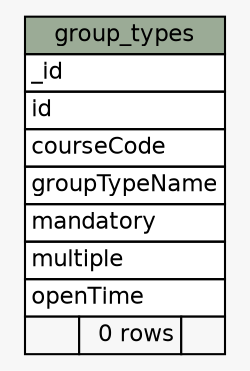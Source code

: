 // dot 2.26.3 on Linux 3.11.0-12-generic
// SchemaSpy rev 590
digraph "group_types" {
  graph [
    rankdir="RL"
    bgcolor="#f7f7f7"
    nodesep="0.18"
    ranksep="0.46"
    fontname="Helvetica"
    fontsize="11"
  ];
  node [
    fontname="Helvetica"
    fontsize="11"
    shape="plaintext"
  ];
  edge [
    arrowsize="0.8"
  ];
  "group_types" [
    label=<
    <TABLE BORDER="0" CELLBORDER="1" CELLSPACING="0" BGCOLOR="#ffffff">
      <TR><TD COLSPAN="3" BGCOLOR="#9bab96" ALIGN="CENTER">group_types</TD></TR>
      <TR><TD PORT="_id" COLSPAN="3" ALIGN="LEFT">_id</TD></TR>
      <TR><TD PORT="id" COLSPAN="3" ALIGN="LEFT">id</TD></TR>
      <TR><TD PORT="courseCode" COLSPAN="3" ALIGN="LEFT">courseCode</TD></TR>
      <TR><TD PORT="groupTypeName" COLSPAN="3" ALIGN="LEFT">groupTypeName</TD></TR>
      <TR><TD PORT="mandatory" COLSPAN="3" ALIGN="LEFT">mandatory</TD></TR>
      <TR><TD PORT="multiple" COLSPAN="3" ALIGN="LEFT">multiple</TD></TR>
      <TR><TD PORT="openTime" COLSPAN="3" ALIGN="LEFT">openTime</TD></TR>
      <TR><TD ALIGN="LEFT" BGCOLOR="#f7f7f7">  </TD><TD ALIGN="RIGHT" BGCOLOR="#f7f7f7">0 rows</TD><TD ALIGN="RIGHT" BGCOLOR="#f7f7f7">  </TD></TR>
    </TABLE>>
    URL="tables/group_types.html"
    tooltip="group_types"
  ];
}

